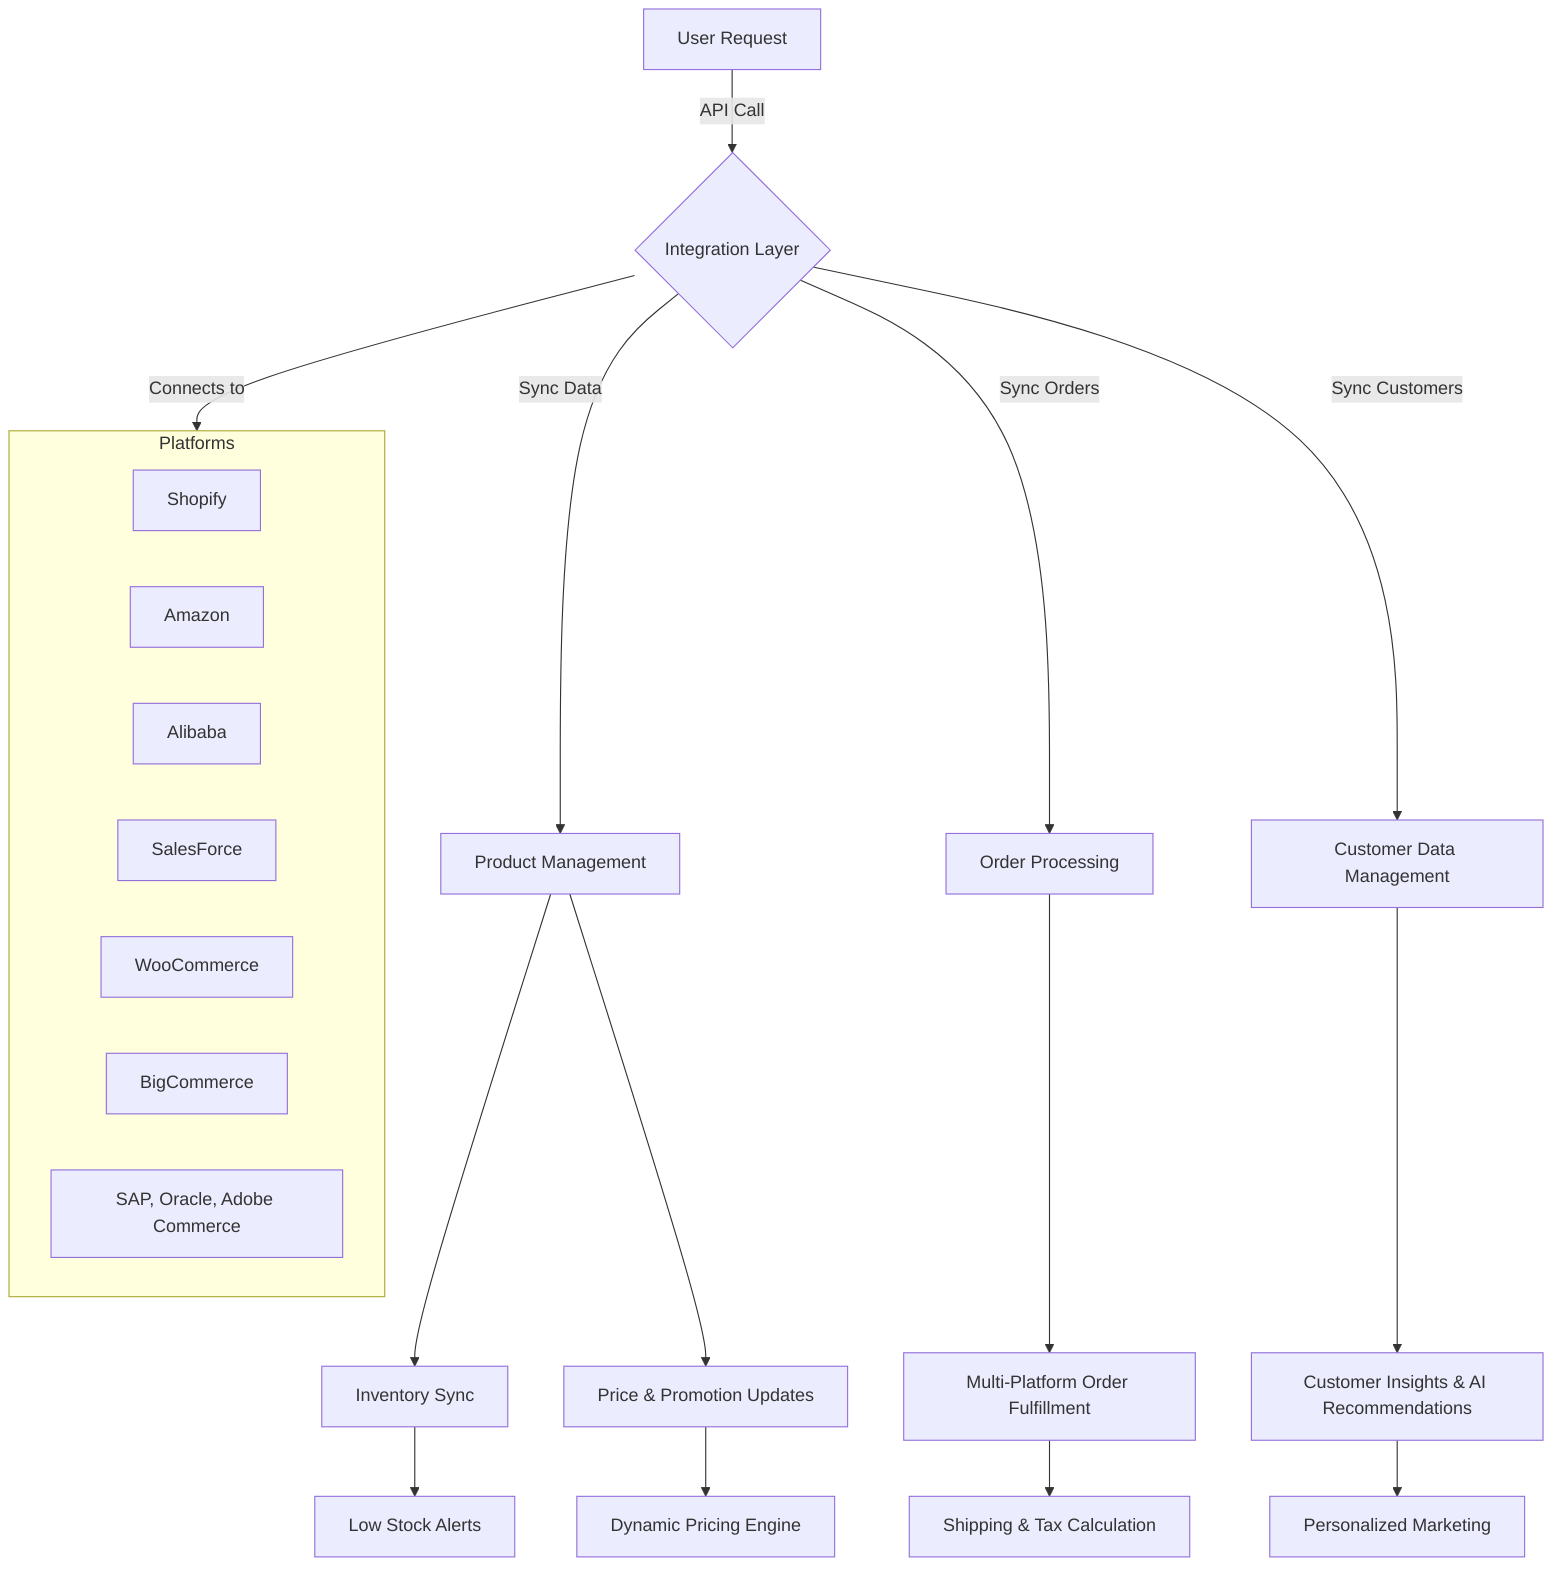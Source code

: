 graph TD;
    A[User Request] -->|API Call| B{Integration Layer};
    B -->|Sync Data| C[Product Management];
    B -->|Sync Orders| D[Order Processing];
    B -->|Sync Customers| E[Customer Data Management];
    C --> F[Inventory Sync];
    C --> G[Price & Promotion Updates];
    D --> H[Multi-Platform Order Fulfillment];
    E --> I[Customer Insights & AI Recommendations];
    F --> J[Low Stock Alerts];
    G --> K[Dynamic Pricing Engine];
    H --> L[Shipping & Tax Calculation];
    I --> M[Personalized Marketing];

    subgraph Platforms
        B1[Shopify] 
        B2[Amazon] 
        B3[Alibaba] 
        B4[SalesForce]
        B5[WooCommerce] 
        B6[BigCommerce] 
        B7[SAP, Oracle, Adobe Commerce]
    end

    B -->|Connects to| Platforms;